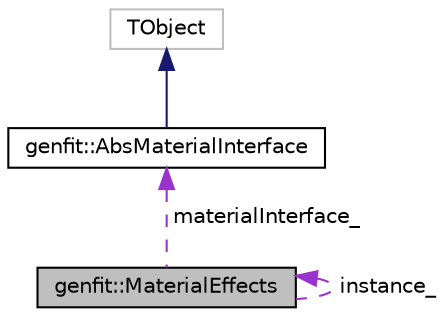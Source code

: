 digraph "genfit::MaterialEffects"
{
 // LATEX_PDF_SIZE
  edge [fontname="Helvetica",fontsize="10",labelfontname="Helvetica",labelfontsize="10"];
  node [fontname="Helvetica",fontsize="10",shape=record];
  Node1 [label="genfit::MaterialEffects",height=0.2,width=0.4,color="black", fillcolor="grey75", style="filled", fontcolor="black",tooltip="Stepper and energy loss/noise matrix calculation."];
  Node2 -> Node1 [dir="back",color="darkorchid3",fontsize="10",style="dashed",label=" materialInterface_" ,fontname="Helvetica"];
  Node2 [label="genfit::AbsMaterialInterface",height=0.2,width=0.4,color="black", fillcolor="white", style="filled",URL="$classgenfit_1_1AbsMaterialInterface.html",tooltip="Abstract base class for geometry interfacing."];
  Node3 -> Node2 [dir="back",color="midnightblue",fontsize="10",style="solid",fontname="Helvetica"];
  Node3 [label="TObject",height=0.2,width=0.4,color="grey75", fillcolor="white", style="filled",tooltip=" "];
  Node1 -> Node1 [dir="back",color="darkorchid3",fontsize="10",style="dashed",label=" instance_" ,fontname="Helvetica"];
}
